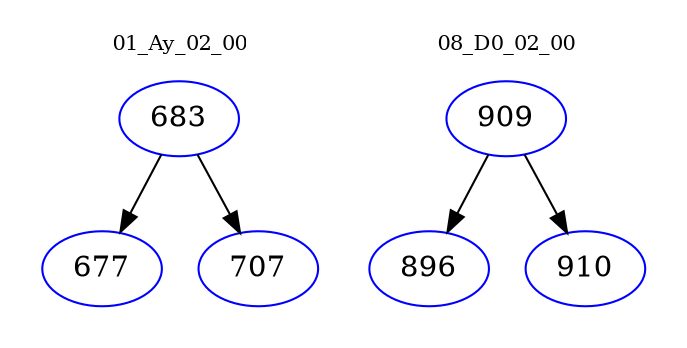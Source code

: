 digraph{
subgraph cluster_0 {
color = white
label = "01_Ay_02_00";
fontsize=10;
T0_683 [label="683", color="blue"]
T0_683 -> T0_677 [color="black"]
T0_677 [label="677", color="blue"]
T0_683 -> T0_707 [color="black"]
T0_707 [label="707", color="blue"]
}
subgraph cluster_1 {
color = white
label = "08_D0_02_00";
fontsize=10;
T1_909 [label="909", color="blue"]
T1_909 -> T1_896 [color="black"]
T1_896 [label="896", color="blue"]
T1_909 -> T1_910 [color="black"]
T1_910 [label="910", color="blue"]
}
}
